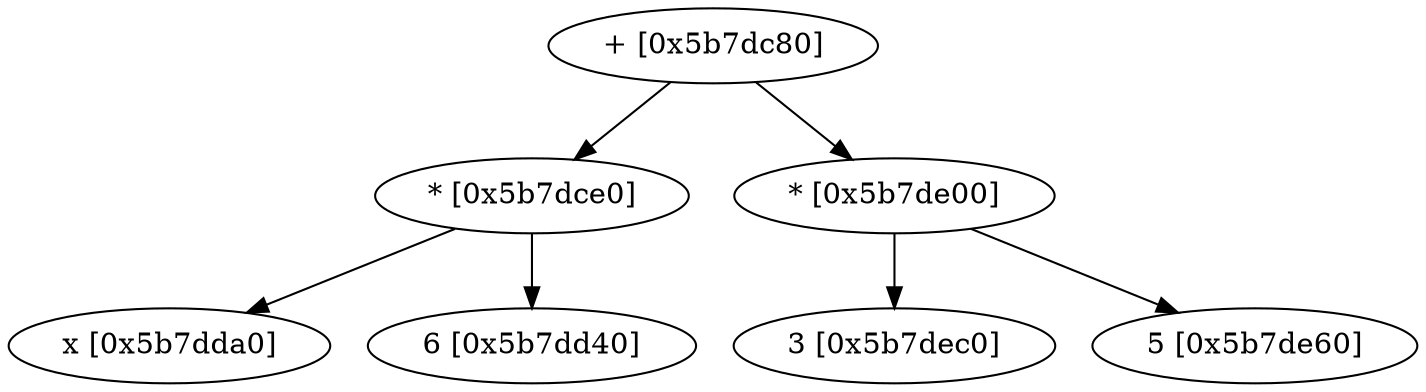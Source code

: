 digraph G
{
	"+ [0x5b7dc80]"
	"+ [0x5b7dc80]"->"* [0x5b7dce0]"
	"+ [0x5b7dc80]"->"* [0x5b7de00]"
	"* [0x5b7dce0]"
	"* [0x5b7dce0]"->"x [0x5b7dda0]"
	"* [0x5b7dce0]"->"6 [0x5b7dd40]"
	"x [0x5b7dda0]"
	"6 [0x5b7dd40]"
	"* [0x5b7de00]"
	"* [0x5b7de00]"->"3 [0x5b7dec0]"
	"* [0x5b7de00]"->"5 [0x5b7de60]"
	"3 [0x5b7dec0]"
	"5 [0x5b7de60]"
}
